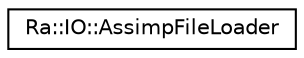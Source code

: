 digraph "Graphical Class Hierarchy"
{
 // INTERACTIVE_SVG=YES
 // LATEX_PDF_SIZE
  edge [fontname="Helvetica",fontsize="10",labelfontname="Helvetica",labelfontsize="10"];
  node [fontname="Helvetica",fontsize="10",shape=record];
  rankdir="LR";
  Node0 [label="Ra::IO::AssimpFileLoader",height=0.2,width=0.4,color="black", fillcolor="white", style="filled",URL="$classRa_1_1IO_1_1AssimpFileLoader.html",tooltip="This class loads scenes containing MESHES only (not point-clouds)"];
}
